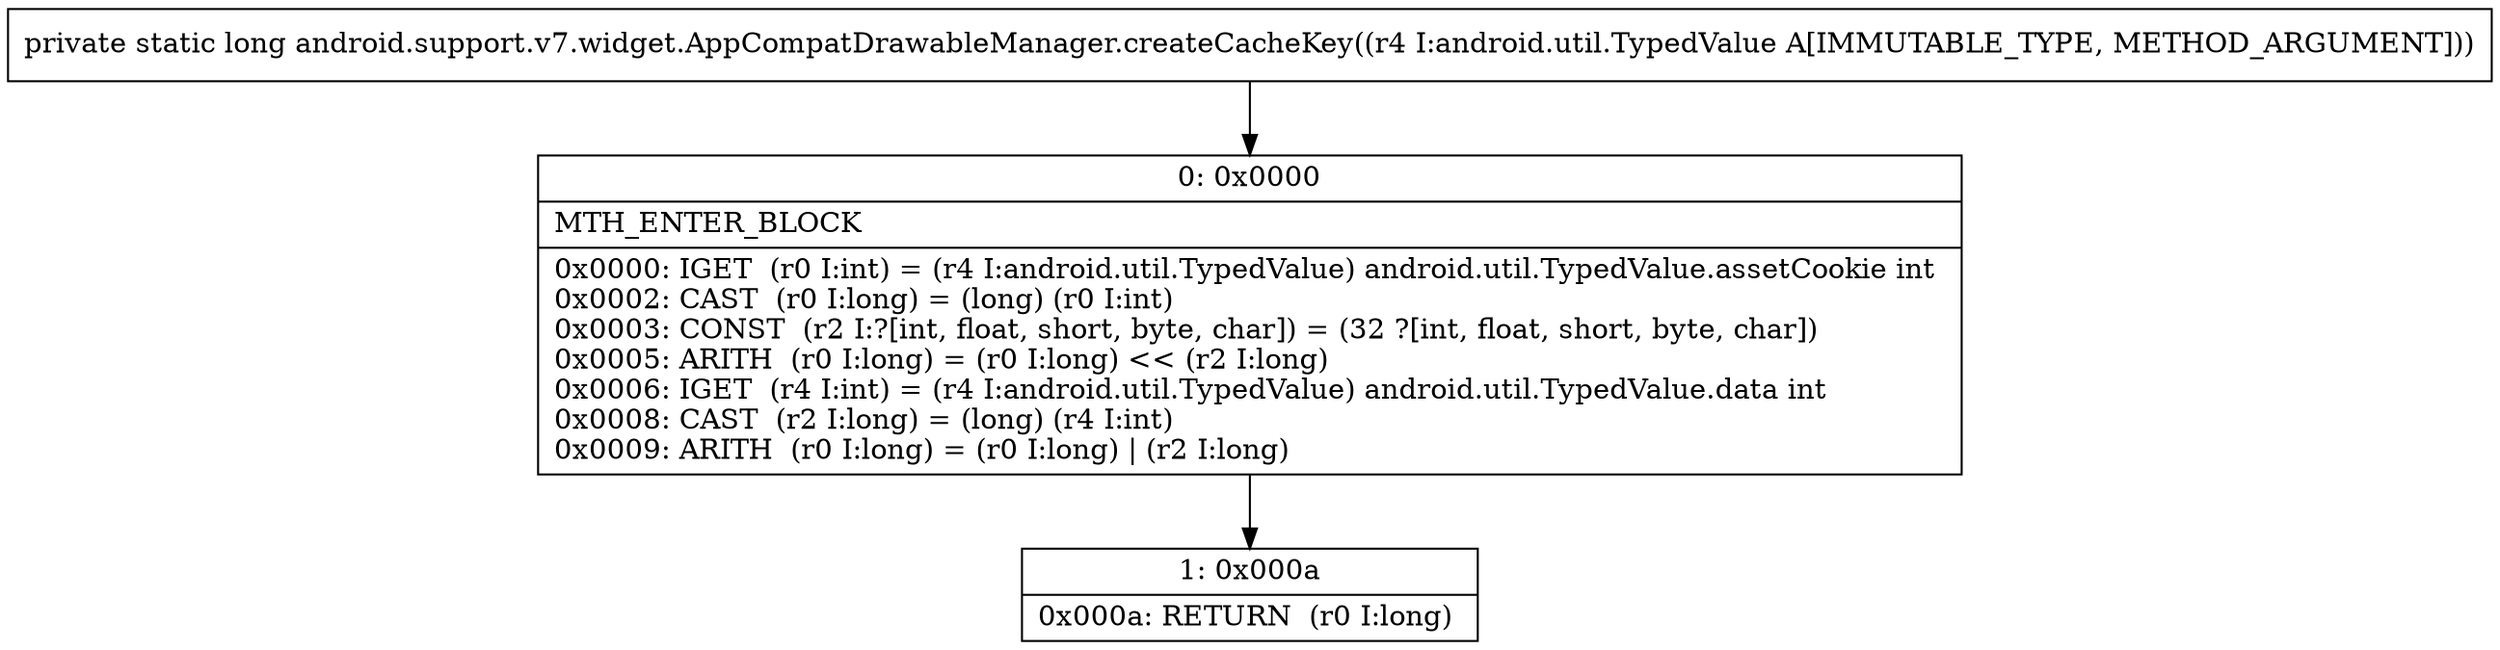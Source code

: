 digraph "CFG forandroid.support.v7.widget.AppCompatDrawableManager.createCacheKey(Landroid\/util\/TypedValue;)J" {
Node_0 [shape=record,label="{0\:\ 0x0000|MTH_ENTER_BLOCK\l|0x0000: IGET  (r0 I:int) = (r4 I:android.util.TypedValue) android.util.TypedValue.assetCookie int \l0x0002: CAST  (r0 I:long) = (long) (r0 I:int) \l0x0003: CONST  (r2 I:?[int, float, short, byte, char]) = (32 ?[int, float, short, byte, char]) \l0x0005: ARITH  (r0 I:long) = (r0 I:long) \<\< (r2 I:long) \l0x0006: IGET  (r4 I:int) = (r4 I:android.util.TypedValue) android.util.TypedValue.data int \l0x0008: CAST  (r2 I:long) = (long) (r4 I:int) \l0x0009: ARITH  (r0 I:long) = (r0 I:long) \| (r2 I:long) \l}"];
Node_1 [shape=record,label="{1\:\ 0x000a|0x000a: RETURN  (r0 I:long) \l}"];
MethodNode[shape=record,label="{private static long android.support.v7.widget.AppCompatDrawableManager.createCacheKey((r4 I:android.util.TypedValue A[IMMUTABLE_TYPE, METHOD_ARGUMENT])) }"];
MethodNode -> Node_0;
Node_0 -> Node_1;
}

